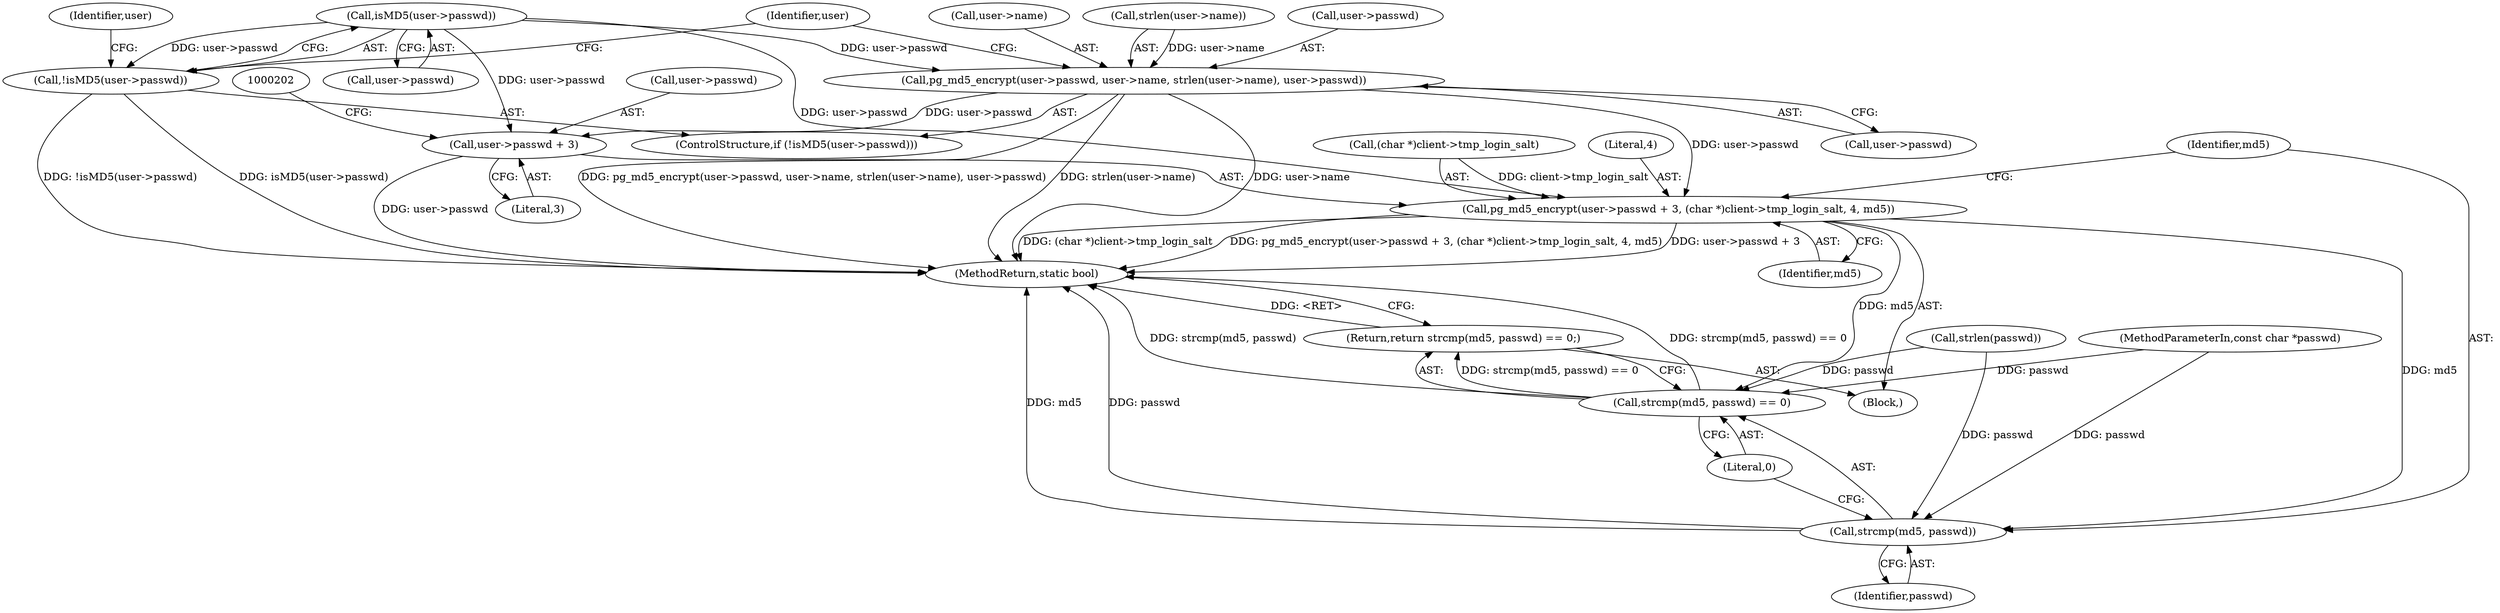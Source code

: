 digraph "0_pgbouncer_edab5be6665b9e8de66c25ba527509b229468573@API" {
"1000177" [label="(Call,isMD5(user->passwd))"];
"1000176" [label="(Call,!isMD5(user->passwd))"];
"1000181" [label="(Call,pg_md5_encrypt(user->passwd, user->name, strlen(user->name), user->passwd))"];
"1000195" [label="(Call,pg_md5_encrypt(user->passwd + 3, (char *)client->tmp_login_salt, 4, md5))"];
"1000209" [label="(Call,strcmp(md5, passwd) == 0)"];
"1000208" [label="(Return,return strcmp(md5, passwd) == 0;)"];
"1000210" [label="(Call,strcmp(md5, passwd))"];
"1000196" [label="(Call,user->passwd + 3)"];
"1000213" [label="(Literal,0)"];
"1000200" [label="(Literal,3)"];
"1000104" [label="(MethodParameterIn,const char *passwd)"];
"1000185" [label="(Call,user->name)"];
"1000176" [label="(Call,!isMD5(user->passwd))"];
"1000181" [label="(Call,pg_md5_encrypt(user->passwd, user->name, strlen(user->name), user->passwd))"];
"1000177" [label="(Call,isMD5(user->passwd))"];
"1000198" [label="(Identifier,user)"];
"1000170" [label="(Call,strlen(passwd))"];
"1000201" [label="(Call,(char *)client->tmp_login_salt)"];
"1000178" [label="(Call,user->passwd)"];
"1000192" [label="(Call,user->passwd)"];
"1000196" [label="(Call,user->passwd + 3)"];
"1000175" [label="(ControlStructure,if (!isMD5(user->passwd)))"];
"1000188" [label="(Call,strlen(user->name))"];
"1000207" [label="(Identifier,md5)"];
"1000209" [label="(Call,strcmp(md5, passwd) == 0)"];
"1000197" [label="(Call,user->passwd)"];
"1000137" [label="(Block,)"];
"1000210" [label="(Call,strcmp(md5, passwd))"];
"1000182" [label="(Call,user->passwd)"];
"1000212" [label="(Identifier,passwd)"];
"1000208" [label="(Return,return strcmp(md5, passwd) == 0;)"];
"1000195" [label="(Call,pg_md5_encrypt(user->passwd + 3, (char *)client->tmp_login_salt, 4, md5))"];
"1000216" [label="(MethodReturn,static bool)"];
"1000206" [label="(Literal,4)"];
"1000183" [label="(Identifier,user)"];
"1000211" [label="(Identifier,md5)"];
"1000177" -> "1000176"  [label="AST: "];
"1000177" -> "1000178"  [label="CFG: "];
"1000178" -> "1000177"  [label="AST: "];
"1000176" -> "1000177"  [label="CFG: "];
"1000177" -> "1000176"  [label="DDG: user->passwd"];
"1000177" -> "1000181"  [label="DDG: user->passwd"];
"1000177" -> "1000195"  [label="DDG: user->passwd"];
"1000177" -> "1000196"  [label="DDG: user->passwd"];
"1000176" -> "1000175"  [label="AST: "];
"1000183" -> "1000176"  [label="CFG: "];
"1000198" -> "1000176"  [label="CFG: "];
"1000176" -> "1000216"  [label="DDG: !isMD5(user->passwd)"];
"1000176" -> "1000216"  [label="DDG: isMD5(user->passwd)"];
"1000181" -> "1000175"  [label="AST: "];
"1000181" -> "1000192"  [label="CFG: "];
"1000182" -> "1000181"  [label="AST: "];
"1000185" -> "1000181"  [label="AST: "];
"1000188" -> "1000181"  [label="AST: "];
"1000192" -> "1000181"  [label="AST: "];
"1000198" -> "1000181"  [label="CFG: "];
"1000181" -> "1000216"  [label="DDG: strlen(user->name)"];
"1000181" -> "1000216"  [label="DDG: user->name"];
"1000181" -> "1000216"  [label="DDG: pg_md5_encrypt(user->passwd, user->name, strlen(user->name), user->passwd)"];
"1000188" -> "1000181"  [label="DDG: user->name"];
"1000181" -> "1000195"  [label="DDG: user->passwd"];
"1000181" -> "1000196"  [label="DDG: user->passwd"];
"1000195" -> "1000137"  [label="AST: "];
"1000195" -> "1000207"  [label="CFG: "];
"1000196" -> "1000195"  [label="AST: "];
"1000201" -> "1000195"  [label="AST: "];
"1000206" -> "1000195"  [label="AST: "];
"1000207" -> "1000195"  [label="AST: "];
"1000211" -> "1000195"  [label="CFG: "];
"1000195" -> "1000216"  [label="DDG: (char *)client->tmp_login_salt"];
"1000195" -> "1000216"  [label="DDG: pg_md5_encrypt(user->passwd + 3, (char *)client->tmp_login_salt, 4, md5)"];
"1000195" -> "1000216"  [label="DDG: user->passwd + 3"];
"1000201" -> "1000195"  [label="DDG: client->tmp_login_salt"];
"1000195" -> "1000209"  [label="DDG: md5"];
"1000195" -> "1000210"  [label="DDG: md5"];
"1000209" -> "1000208"  [label="AST: "];
"1000209" -> "1000213"  [label="CFG: "];
"1000210" -> "1000209"  [label="AST: "];
"1000213" -> "1000209"  [label="AST: "];
"1000208" -> "1000209"  [label="CFG: "];
"1000209" -> "1000216"  [label="DDG: strcmp(md5, passwd) == 0"];
"1000209" -> "1000216"  [label="DDG: strcmp(md5, passwd)"];
"1000209" -> "1000208"  [label="DDG: strcmp(md5, passwd) == 0"];
"1000170" -> "1000209"  [label="DDG: passwd"];
"1000104" -> "1000209"  [label="DDG: passwd"];
"1000208" -> "1000137"  [label="AST: "];
"1000216" -> "1000208"  [label="CFG: "];
"1000208" -> "1000216"  [label="DDG: <RET>"];
"1000210" -> "1000212"  [label="CFG: "];
"1000211" -> "1000210"  [label="AST: "];
"1000212" -> "1000210"  [label="AST: "];
"1000213" -> "1000210"  [label="CFG: "];
"1000210" -> "1000216"  [label="DDG: md5"];
"1000210" -> "1000216"  [label="DDG: passwd"];
"1000170" -> "1000210"  [label="DDG: passwd"];
"1000104" -> "1000210"  [label="DDG: passwd"];
"1000196" -> "1000200"  [label="CFG: "];
"1000197" -> "1000196"  [label="AST: "];
"1000200" -> "1000196"  [label="AST: "];
"1000202" -> "1000196"  [label="CFG: "];
"1000196" -> "1000216"  [label="DDG: user->passwd"];
}
